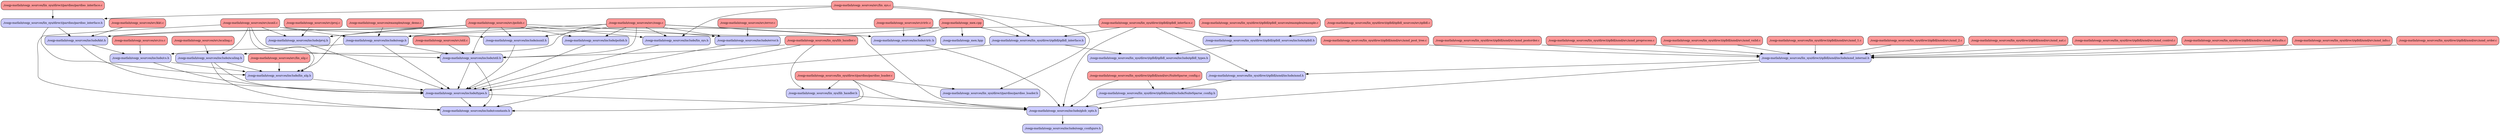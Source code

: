 digraph codeviz {
	graph [bb="0,0,7431.1,7060",
		overlap=scalexy,
		sep="+15,15",
		splines=true,
		start=5
	];
	node [fillcolor="#ff9999",
		fontsize=12,
		label="\N",
		shape=Mrecord,
		style=filled
	];
	"./osqp-matlab/osqp_mex.cpp"	[height=0.51389,
		label="./osqp-matlab/osqp_mex.cpp",
		pos="2491.5,3179.1",
		width=2.5972];
	"./osqp-matlab/osqp_mex.hpp"	[fillcolor="#ccccff",
		height=0.51389,
		label="./osqp-matlab/osqp_mex.hpp",
		pos="1325.8,2326.1",
		width=2.6111];
	"./osqp-matlab/osqp_mex.cpp" -> "./osqp-matlab/osqp_mex.hpp"	[pos="e,1350.5,2344.2 2466.9,3161.1 2317.2,3051.5 1529.7,2475.3 1358.6,2350.1"];
	"./osqp-matlab/osqp_sources/include/ctrlc.h"	[fillcolor="#ccccff",
		height=0.51389,
		label="./osqp-matlab/osqp_sources/include/ctrlc.h",
		pos="4081.5,3204.7",
		width=3.7917];
	"./osqp-matlab/osqp_mex.cpp" -> "./osqp-matlab/osqp_sources/include/ctrlc.h"	[pos="e,3944.8,3202.5 2585,3180.6 2850.8,3184.9 3612.2,3197.1 3934.5,3202.3"];
	"./osqp-matlab/osqp_sources/include/osqp.h"	[fillcolor="#ccccff",
		height=0.51389,
		label="./osqp-matlab/osqp_sources/include/osqp.h",
		pos="2859.2,4903.6",
		width=3.8056];
	"./osqp-matlab/osqp_mex.cpp" -> "./osqp-matlab/osqp_sources/include/osqp.h"	[pos="e,2847.4,4885.2 2489.8,3197.1 2483.6,3263.8 2462.2,3503.2 2455.4,3701.1 2438.3,4196 2762.8,4749.3 2842,4876.5"];
	"./osqp-matlab/osqp_sources/lin_sys/direct/qdldl/qdldl_interface.h"	[fillcolor="#ccccff",
		height=0.51389,
		label="./osqp-matlab/osqp_sources/lin_sys/direct/qdldl/qdldl_interface.h",
		pos="3000,3108",
		width=5.6111];
	"./osqp-matlab/osqp_mex.cpp" -> "./osqp-matlab/osqp_sources/lin_sys/direct/qdldl/qdldl_interface.h"	[pos="e,2871.1,3126.1 2585.1,3166 2662.4,3155.2 2773.3,3139.7 2861,3127.5"];
	"./osqp-matlab/osqp_sources/examples/osqp_demo.c"	[height=0.51389,
		label="./osqp-matlab/osqp_sources/examples/osqp_demo.c",
		pos="2360.7,6330.4",
		width=4.5];
	"./osqp-matlab/osqp_sources/examples/osqp_demo.c" -> "./osqp-matlab/osqp_sources/include/osqp.h"	[pos="e,2852.9,4921.7 2367,6312.4 2419.6,6161.8 2785.2,5115.3 2849.5,4931.2"];
	"./osqp-matlab/osqp_sources/include/auxil.h"	[fillcolor="#ccccff",
		height=0.51389,
		label="./osqp-matlab/osqp_sources/include/auxil.h",
		pos="4065,5345.1",
		width=3.8194];
	"./osqp-matlab/osqp_sources/include/types.h"	[fillcolor="#ccccff",
		height=0.51389,
		label="./osqp-matlab/osqp_sources/include/types.h",
		pos="3680.4,4426.5",
		width=3.8472];
	"./osqp-matlab/osqp_sources/include/auxil.h" -> "./osqp-matlab/osqp_sources/include/types.h"	[pos="e,3687.9,4444.5 4057.3,5326.8 4009.2,5212 3749.9,4592.5 3691.9,4454"];
	"./osqp-matlab/osqp_sources/include/constants.h"	[fillcolor="#ccccff",
		height=0.51389,
		label="./osqp-matlab/osqp_sources/include/constants.h",
		pos="3434.4,4584.9",
		width=4.2083];
	"./osqp-matlab/osqp_sources/include/cs.h"	[fillcolor="#ccccff",
		height=0.51389,
		label="./osqp-matlab/osqp_sources/include/cs.h",
		pos="2274.4,4490.2",
		width=3.5833];
	"./osqp-matlab/osqp_sources/include/lin_alg.h"	[fillcolor="#ccccff",
		height=0.51389,
		label="./osqp-matlab/osqp_sources/include/lin_alg.h",
		pos="2434.3,5180.5",
		width=3.9583];
	"./osqp-matlab/osqp_sources/include/cs.h" -> "./osqp-matlab/osqp_sources/include/lin_alg.h"	[pos="e,2430.1,5162.3 2278.5,4508.3 2300.4,4602.6 2401.1,5037.3 2427.8,5152.5"];
	"./osqp-matlab/osqp_sources/include/cs.h" -> "./osqp-matlab/osqp_sources/include/types.h"	[pos="e,3541.7,4432.8 2403.5,4484.3 2664.8,4472.5 3254.7,4445.8 3531.6,4433.2"];
	"./osqp-matlab/osqp_sources/include/glob_opts.h"	[fillcolor="#ccccff",
		height=0.51389,
		label="./osqp-matlab/osqp_sources/include/glob_opts.h",
		pos="4671.4,3501.3",
		width=4.2083];
	"./osqp-matlab/osqp_sources/include/ctrlc.h" -> "./osqp-matlab/osqp_sources/include/glob_opts.h"	[pos="e,4635.5,3483.2 4117.5,3222.8 4220.1,3274.4 4513.5,3421.9 4626.4,3478.7"];
	"./osqp-matlab/osqp_sources/include/error.h"	[fillcolor="#ccccff",
		height=0.51389,
		label="./osqp-matlab/osqp_sources/include/error.h",
		pos="4509.3,5366.3",
		width=3.8333];
	"./osqp-matlab/osqp_sources/include/error.h" -> "./osqp-matlab/osqp_sources/include/types.h"	[pos="e,3696.3,4444.6 4493.1,5347.9 4389.8,5230.8 3823.7,4589 3703,4452.2"];
	"./osqp-matlab/osqp_sources/include/osqp_configure.h"	[fillcolor="#ccccff",
		height=0.51389,
		label="./osqp-matlab/osqp_sources/include/osqp_configure.h",
		pos="4792.9,2281.5",
		width=4.6944];
	"./osqp-matlab/osqp_sources/include/glob_opts.h" -> "./osqp-matlab/osqp_sources/include/osqp_configure.h"	[pos="e,4791.1,2299.8 4673.2,3483.1 4686.8,3346.2 4773.3,2478.5 4790.1,2309.9"];
	"./osqp-matlab/osqp_sources/include/kkt.h"	[fillcolor="#ccccff",
		height=0.51389,
		label="./osqp-matlab/osqp_sources/include/kkt.h",
		pos="2591.1,3722.3",
		width=3.6806];
	"./osqp-matlab/osqp_sources/include/kkt.h" -> "./osqp-matlab/osqp_sources/include/cs.h"	[pos="e,2281.8,4472.1 2583.6,3740.6 2541.6,3842.3 2336.4,4339.7 2285.7,4462.7"];
	"./osqp-matlab/osqp_sources/include/kkt.h" -> "./osqp-matlab/osqp_sources/include/types.h"	[pos="e,3658.5,4408.3 2629,3740.4 2717.3,3783 2942.8,3894.6 3119.6,4007.5 3332.3,4143.3 3568.8,4334.4 3650.6,4401.8"];
	"./osqp-matlab/osqp_sources/include/lin_alg.h" -> "./osqp-matlab/osqp_sources/include/types.h"	[pos="e,3615.8,4444.6 2448.5,5162.3 2487.6,5112.9 2601.9,4973.7 2719,4882.4 2945,4706 3018.4,4681.5 3279.7,4563.7 3390.2,4514 3524.5,4471.4 \
3606.1,4447.4"];
	"./osqp-matlab/osqp_sources/include/lin_sys.h"	[fillcolor="#ccccff",
		height=0.51389,
		label="./osqp-matlab/osqp_sources/include/lin_sys.h",
		pos="2973.9,4028.7",
		width=3.9583];
	"./osqp-matlab/osqp_sources/include/lin_sys.h" -> "./osqp-matlab/osqp_sources/include/types.h"	[pos="e,3648.4,4408.5 3006.1,4046.8 3121.2,4111.6 3512,4331.7 3639.7,4403.6"];
	"./osqp-matlab/osqp_sources/include/osqp.h" -> "./osqp-matlab/osqp_sources/include/cs.h"	[pos="e,2300,4508.3 2833.7,4885.5 2740,4819.3 2415,4589.6 2308.4,4514.3"];
	"./osqp-matlab/osqp_sources/include/osqp.h" -> "./osqp-matlab/osqp_sources/include/types.h"	[pos="e,3602.5,4444.5 2876.8,4885.4 2931.5,4829.9 3105.6,4660 3279.7,4563.7 3380.9,4507.8 3509,4468.8 3592.7,4447"];
	"./osqp-matlab/osqp_sources/include/util.h"	[fillcolor="#ccccff",
		height=0.51389,
		label="./osqp-matlab/osqp_sources/include/util.h",
		pos="2841,4565",
		width=3.6806];
	"./osqp-matlab/osqp_sources/include/osqp.h" -> "./osqp-matlab/osqp_sources/include/util.h"	[pos="e,2842,4583.3 2858.2,4885.4 2855.2,4829.7 2846.2,4661.3 2842.6,4593.6"];
	"./osqp-matlab/osqp_sources/include/polish.h"	[fillcolor="#ccccff",
		height=0.51389,
		label="./osqp-matlab/osqp_sources/include/polish.h",
		pos="4507.5,4979.9",
		width=3.9028];
	"./osqp-matlab/osqp_sources/include/polish.h" -> "./osqp-matlab/osqp_sources/include/types.h"	[pos="e,3707.6,4444.7 4480.4,4961.8 4358,4879.8 3855.5,4543.7 3716.3,4450.5"];
	"./osqp-matlab/osqp_sources/include/proj.h"	[fillcolor="#ccccff",
		height=0.51389,
		label="./osqp-matlab/osqp_sources/include/proj.h",
		pos="3903.4,5877",
		width=3.75];
	"./osqp-matlab/osqp_sources/include/proj.h" -> "./osqp-matlab/osqp_sources/include/types.h"	[pos="e,3683.2,4444.9 3900.6,5859 3877.2,5707 3713.7,4643 3684.7,4454.9"];
	"./osqp-matlab/osqp_sources/include/scaling.h"	[fillcolor="#ccccff",
		height=0.51389,
		label="./osqp-matlab/osqp_sources/include/scaling.h",
		pos="3545.4,5415.7",
		width=4];
	"./osqp-matlab/osqp_sources/include/scaling.h" -> "./osqp-matlab/osqp_sources/include/constants.h"	[pos="e,3436.9,4603.2 3542.9,5397.6 3528.7,5290.8 3455.7,4744.3 3438.2,4613.2"];
	"./osqp-matlab/osqp_sources/include/scaling.h" -> "./osqp-matlab/osqp_sources/include/lin_alg.h"	[pos="e,2519.6,5198.6 3460,5397.6 3256.3,5354.5 2742.8,5245.8 2529.5,5200.7"];
	"./osqp-matlab/osqp_sources/include/scaling.h" -> "./osqp-matlab/osqp_sources/include/types.h"	[pos="e,3677.9,4444.9 3547.8,5397.7 3564.1,5278.4 3656.4,4602.4 3676.5,4454.9"];
	"./osqp-matlab/osqp_sources/include/types.h" -> "./osqp-matlab/osqp_sources/include/constants.h"	[pos="e,3462.7,4566.7 3652.2,4444.7 3607.5,4473.4 3520.6,4529.4 3471.2,4561.3"];
	"./osqp-matlab/osqp_sources/include/types.h" -> "./osqp-matlab/osqp_sources/include/glob_opts.h"	[pos="e,4651.9,3519.5 3699.7,4408.4 3823.2,4293.2 4500,3661.3 4644.3,3526.6"];
	"./osqp-matlab/osqp_sources/include/util.h" -> "./osqp-matlab/osqp_sources/include/constants.h"	[pos="e,3282.7,4579.8 2973.8,4569.4 3062.2,4572.4 3178.8,4576.3 3272.5,4579.5"];
	"./osqp-matlab/osqp_sources/include/util.h" -> "./osqp-matlab/osqp_sources/include/types.h"	[pos="e,3571.2,4444.5 2950.3,4547 3108,4520.9 3398.1,4473.1 3561.1,4446.2"];
	"./osqp-matlab/osqp_sources/lin_sys/direct/pardiso/pardiso_interface.c"	[height=0.51389,
		label="./osqp-matlab/osqp_sources/lin_sys/direct/pardiso/pardiso_interface.c",
		pos="217.5,4112.4",
		width=6.0417];
	"./osqp-matlab/osqp_sources/lin_sys/direct/pardiso/pardiso_interface.h"	[fillcolor="#ccccff",
		height=0.51389,
		label="./osqp-matlab/osqp_sources/lin_sys/direct/pardiso/pardiso_interface.h",
		pos="1450.8,4139",
		width=6.0556];
	"./osqp-matlab/osqp_sources/lin_sys/direct/pardiso/pardiso_interface.c" -> "./osqp-matlab/osqp_sources/lin_sys/direct/pardiso/pardiso_interface.h"	[pos="e,1232.8,4134.3 435.16,4117.1 656.34,4121.8 997.52,4129.2 1222.5,4134.1"];
	"./osqp-matlab/osqp_sources/lin_sys/direct/pardiso/pardiso_interface.h" -> "./osqp-matlab/osqp_sources/include/kkt.h"	[pos="e,2541.7,3740.4 1500.2,4121 1684.6,4053.6 2332.8,3816.7 2532.2,3743.8"];
	"./osqp-matlab/osqp_sources/lin_sys/direct/pardiso/pardiso_interface.h" -> "./osqp-matlab/osqp_sources/include/lin_alg.h"	[pos="e,2417.2,5162.4 1467.9,4157.1 1585.2,4281.3 2271.2,5007.8 2409.9,5154.7"];
	"./osqp-matlab/osqp_sources/lin_sys/direct/pardiso/pardiso_loader.c"	[height=0.51389,
		label="./osqp-matlab/osqp_sources/lin_sys/direct/pardiso/pardiso_loader.c",
		pos="3818.8,3114.9",
		width=5.8194];
	"./osqp-matlab/osqp_sources/lin_sys/direct/pardiso/pardiso_loader.c" -> "./osqp-matlab/osqp_sources/include/constants.h"	[pos="e,3439.2,4566.7 3814.1,3132.9 3774,3286.3 3491,4368.6 3441.7,4557"];
	"./osqp-matlab/osqp_sources/lin_sys/direct/pardiso/pardiso_loader.c" -> "./osqp-matlab/osqp_sources/include/glob_opts.h"	[pos="e,4597.7,3483.3 3834.7,3132.9 3856.6,3157 3898.6,3199.5 3941.8,3225.9 4157.8,3357.6 4447.3,3443.8 4587.8,3480.7"];
	"./osqp-matlab/osqp_sources/lin_sys/direct/pardiso/pardiso_loader.h"	[fillcolor="#ccccff",
		height=0.51389,
		label="./osqp-matlab/osqp_sources/lin_sys/direct/pardiso/pardiso_loader.h",
		pos="2677.6,2205",
		width=5.8194];
	"./osqp-matlab/osqp_sources/lin_sys/direct/pardiso/pardiso_loader.c" -> "./osqp-matlab/osqp_sources/lin_sys/direct/pardiso/pardiso_loader.h"	[pos="e,2700.4,2223.2 3796,3096.7 3652.3,2982.2 2873.2,2360.9 2708.2,2229.4"];
	"./osqp-matlab/osqp_sources/lin_sys/lib_handler.h"	[fillcolor="#ccccff",
		height=0.51389,
		label="./osqp-matlab/osqp_sources/lin_sys/lib_handler.h",
		pos="4437.2,2782.5",
		width=4.2778];
	"./osqp-matlab/osqp_sources/lin_sys/direct/pardiso/pardiso_loader.c" -> "./osqp-matlab/osqp_sources/lin_sys/lib_handler.h"	[pos="e,4403.5,2800.6 3852.5,3096.8 3957.4,3040.4 4278.1,2868 4394.5,2805.5"];
	"./osqp-matlab/osqp_sources/lin_sys/direct/qdldl/amd/include/SuiteSparse_config.h"	[fillcolor="#ccccff",
		height=0.51389,
		label="./osqp-matlab/osqp_sources/lin_sys/direct/qdldl/amd/include/SuiteSparse_config.h",
		pos="5357.1,3428.5",
		width=7.0556];
	"./osqp-matlab/osqp_sources/lin_sys/direct/qdldl/amd/include/SuiteSparse_config.h" -> "./osqp-matlab/osqp_sources/include/glob_opts.h"	[pos="e,4823,3485.2 5187.2,3446.5 5079,3458 4939.8,3472.8 4833.2,3484.1"];
	"./osqp-matlab/osqp_sources/lin_sys/direct/qdldl/amd/include/amd.h"	[fillcolor="#ccccff",
		height=0.51389,
		label="./osqp-matlab/osqp_sources/lin_sys/direct/qdldl/amd/include/amd.h",
		pos="5164.6,2350.9",
		width=5.8056];
	"./osqp-matlab/osqp_sources/lin_sys/direct/qdldl/amd/include/amd.h" -> "./osqp-matlab/osqp_sources/lin_sys/direct/qdldl/amd/include/SuiteSparse_config.h"	[pos="e,5353.9,3410.5 5167.9,2369.1 5190.5,2495.9 5324.4,3245.2 5352.1,3400.4"];
	"./osqp-matlab/osqp_sources/lin_sys/direct/qdldl/amd/include/amd_internal.h"	[fillcolor="#ccccff",
		height=0.51389,
		label="./osqp-matlab/osqp_sources/lin_sys/direct/qdldl/amd/include/amd_internal.h",
		pos="6018.2,3081.7",
		width=6.5417];
	"./osqp-matlab/osqp_sources/lin_sys/direct/qdldl/amd/include/amd_internal.h" -> "./osqp-matlab/osqp_sources/include/glob_opts.h"	[pos="e,4729.4,3483.2 5960.3,3099.7 5742.6,3167.6 4972.8,3407.4 4739.2,3480.2"];
	"./osqp-matlab/osqp_sources/lin_sys/direct/qdldl/amd/include/amd_internal.h" -> "./osqp-matlab/osqp_sources/lin_sys/direct/qdldl/amd/include/amd.h"	[pos="e,5185.8,2369 5997.1,3063.6 5881.7,2964.8 5327.1,2490 5193.6,2375.7"];
	"./osqp-matlab/osqp_sources/lin_sys/direct/qdldl/amd/src/SuiteSparse_config.c"	[height=0.51389,
		label="./osqp-matlab/osqp_sources/lin_sys/direct/qdldl/amd/src/SuiteSparse_config.c",
		pos="5433.4,4195.2",
		width=6.6944];
	"./osqp-matlab/osqp_sources/lin_sys/direct/qdldl/amd/src/SuiteSparse_config.c" -> "./osqp-matlab/osqp_sources/include/glob_opts.h"	[pos="e,4691.2,3519.3 5413.4,4177 5308.3,4081.3 4819.7,3636.3 4698.6,3526.1"];
	"./osqp-matlab/osqp_sources/lin_sys/direct/qdldl/amd/src/SuiteSparse_config.c" -> "./osqp-matlab/osqp_sources/lin_sys/direct/qdldl/amd/include/SuiteSparse_config.h"	[pos="e,5358.9,3446.5 5431.6,4177 5421.5,4075.6 5372.3,3580.7 5359.9,3456.7"];
	"./osqp-matlab/osqp_sources/lin_sys/direct/qdldl/amd/src/amd_1.c"	[height=0.51389,
		label="./osqp-matlab/osqp_sources/lin_sys/direct/qdldl/amd/src/amd_1.c",
		pos="6782.2,2212.9",
		width=5.6389];
	"./osqp-matlab/osqp_sources/lin_sys/direct/qdldl/amd/src/amd_1.c" -> "./osqp-matlab/osqp_sources/lin_sys/direct/qdldl/amd/include/amd_internal.h"	[pos="e,6034.1,3063.7 6766.3,2231 6668.9,2341.8 6155,2926.2 6040.7,3056.1"];
	"./osqp-matlab/osqp_sources/lin_sys/direct/qdldl/amd/src/amd_2.c"	[height=0.51389,
		label="./osqp-matlab/osqp_sources/lin_sys/direct/qdldl/amd/src/amd_2.c",
		pos="7228.1,3521.1",
		width=5.6389];
	"./osqp-matlab/osqp_sources/lin_sys/direct/qdldl/amd/src/amd_2.c" -> "./osqp-matlab/osqp_sources/lin_sys/direct/qdldl/amd/include/amd_internal.h"	[pos="e,6067.2,3099.7 7177.9,3503.1 7073.6,3465.7 6826.1,3376.7 6618.6,3301.4 6419.8,3229.2 6184.3,3142.8 6076.9,3103.3"];
	"./osqp-matlab/osqp_sources/lin_sys/direct/qdldl/amd/src/amd_aat.c"	[height=0.51389,
		label="./osqp-matlab/osqp_sources/lin_sys/direct/qdldl/amd/src/amd_aat.c",
		pos="7050,3999.4",
		width=5.8056];
	"./osqp-matlab/osqp_sources/lin_sys/direct/qdldl/amd/src/amd_aat.c" -> "./osqp-matlab/osqp_sources/lin_sys/direct/qdldl/amd/include/amd_internal.h"	[pos="e,6038.9,3100.1 7029.4,3981.1 6899.6,3865.7 6196.4,3240.2 6046.4,3106.8"];
	"./osqp-matlab/osqp_sources/lin_sys/direct/qdldl/amd/src/amd_control.c"	[height=0.51389,
		label="./osqp-matlab/osqp_sources/lin_sys/direct/qdldl/amd/src/amd_control.c",
		pos="7197.9,2929",
		width=6.1389];
	"./osqp-matlab/osqp_sources/lin_sys/direct/qdldl/amd/src/amd_control.c" -> "./osqp-matlab/osqp_sources/lin_sys/direct/qdldl/amd/include/amd_internal.h"	[pos="e,6157.3,3063.7 7058.8,2947 6835.2,2975.9 6397.4,3032.6 6167.4,3062.4"];
	"./osqp-matlab/osqp_sources/lin_sys/direct/qdldl/amd/src/amd_defaults.c"	[height=0.51389,
		label="./osqp-matlab/osqp_sources/lin_sys/direct/qdldl/amd/src/amd_defaults.c",
		pos="6588,3955.1",
		width=6.1944];
	"./osqp-matlab/osqp_sources/lin_sys/direct/qdldl/amd/src/amd_defaults.c" -> "./osqp-matlab/osqp_sources/lin_sys/direct/qdldl/amd/include/amd_internal.h"	[pos="e,6030.1,3099.8 6576.1,3936.8 6503.6,3825.7 6121.7,3240.4 6035.5,3108.2"];
	"./osqp-matlab/osqp_sources/lin_sys/direct/qdldl/amd/src/amd_info.c"	[height=0.51389,
		label="./osqp-matlab/osqp_sources/lin_sys/direct/qdldl/amd/src/amd_info.c",
		pos="6832.3,3280.2",
		width=5.8472];
	"./osqp-matlab/osqp_sources/lin_sys/direct/qdldl/amd/src/amd_info.c" -> "./osqp-matlab/osqp_sources/lin_sys/direct/qdldl/amd/include/amd_internal.h"	[pos="e,6092.2,3099.7 6758.3,3262.1 6606.6,3225.2 6261.6,3141 6102,3102.1"];
	"./osqp-matlab/osqp_sources/lin_sys/direct/qdldl/amd/src/amd_order.c"	[height=0.51389,
		label="./osqp-matlab/osqp_sources/lin_sys/direct/qdldl/amd/src/amd_order.c",
		pos="6225.7,2105.9",
		width=5.9861];
	"./osqp-matlab/osqp_sources/lin_sys/direct/qdldl/amd/src/amd_order.c" -> "./osqp-matlab/osqp_sources/lin_sys/direct/qdldl/amd/include/amd_internal.h"	[pos="e,6022.1,3063.6 6221.8,2124.1 6196.5,2243 6055,2908.5 6024.2,3053.7"];
	"./osqp-matlab/osqp_sources/lin_sys/direct/qdldl/amd/src/amd_post_tree.c"	[height=0.51389,
		label="./osqp-matlab/osqp_sources/lin_sys/direct/qdldl/amd/src/amd_post_tree.c",
		pos="6678.9,4358.3",
		width=6.3056];
	"./osqp-matlab/osqp_sources/lin_sys/direct/qdldl/amd/src/amd_post_tree.c" -> "./osqp-matlab/osqp_sources/lin_sys/direct/qdldl/amd/include/amd_internal.h"	[pos="e,6022.8,3099.7 6660,4340.1 6606.6,4288 6452.8,4131.7 6361.8,3976.3 6176.1,3659.2 6055.1,3223.3 6025.4,3109.7"];
	"./osqp-matlab/osqp_sources/lin_sys/direct/qdldl/amd/src/amd_postorder.c"	[height=0.51389,
		label="./osqp-matlab/osqp_sources/lin_sys/direct/qdldl/amd/src/amd_postorder.c",
		pos="6011.6,1663.8",
		width=6.3333];
	"./osqp-matlab/osqp_sources/lin_sys/direct/qdldl/amd/src/amd_postorder.c" -> "./osqp-matlab/osqp_sources/lin_sys/direct/qdldl/amd/include/amd_internal.h"	[pos="e,6017.8,3063.7 6011.4,1681.9 6010.5,1740.2 6007.8,1928.7 6007,2084.7 6004.9,2468.7 6014.9,2935.8 6017.6,3053.7"];
	"./osqp-matlab/osqp_sources/lin_sys/direct/qdldl/amd/src/amd_preprocess.c"	[height=0.51389,
		label="./osqp-matlab/osqp_sources/lin_sys/direct/qdldl/amd/src/amd_preprocess.c",
		pos="7012.8,2532.8",
		width=6.4583];
	"./osqp-matlab/osqp_sources/lin_sys/direct/qdldl/amd/src/amd_preprocess.c" -> "./osqp-matlab/osqp_sources/lin_sys/direct/qdldl/amd/include/amd_internal.h"	[pos="e,6051,3063.6 6979.9,2550.9 6831.8,2632.7 6224.9,2967.6 6059.8,3058.7"];
	"./osqp-matlab/osqp_sources/lin_sys/direct/qdldl/amd/src/amd_valid.c"	[height=0.51389,
		label="./osqp-matlab/osqp_sources/lin_sys/direct/qdldl/amd/src/amd_valid.c",
		pos="6524.4,1801.3",
		width=5.9444];
	"./osqp-matlab/osqp_sources/lin_sys/direct/qdldl/amd/src/amd_valid.c" -> "./osqp-matlab/osqp_sources/lin_sys/direct/qdldl/amd/include/amd_internal.h"	[pos="e,6027.7,3063.7 6521.1,1819.6 6511.8,1869.7 6483.6,2012.8 6444.4,2127.1 6314.1,2507 6090.6,2943.4 6032.4,3054.8"];
	"./osqp-matlab/osqp_sources/lin_sys/direct/qdldl/qdldl_interface.c"	[height=0.51389,
		label="./osqp-matlab/osqp_sources/lin_sys/direct/qdldl/qdldl_interface.c",
		pos="3686.6,2461",
		width=5.6111];
	"./osqp-matlab/osqp_sources/lin_sys/direct/qdldl/qdldl_interface.c" -> "./osqp-matlab/osqp_sources/include/glob_opts.h"	[pos="e,4654.2,3483.1 3703.7,2479 3821.2,2603.1 4508.1,3328.8 4646.9,3475.4"];
	"./osqp-matlab/osqp_sources/lin_sys/direct/qdldl/qdldl_interface.c" -> "./osqp-matlab/osqp_sources/include/kkt.h"	[pos="e,2612.5,3704.1 3675.3,2479.2 3624.8,2559.3 3414.1,2887.9 3205.2,3129.2 2998.9,3367.5 2711.8,3619 2620.3,3697.5"];
	"./osqp-matlab/osqp_sources/lin_sys/direct/qdldl/qdldl_interface.c" -> "./osqp-matlab/osqp_sources/lin_sys/direct/qdldl/amd/include/amd.h"	[pos="e,4955.6,2366.4 3888.7,2445.9 4165.3,2425.3 4660.2,2388.5 4945.6,2367.2"];
	"./osqp-matlab/osqp_sources/lin_sys/direct/qdldl/qdldl_interface.c" -> "./osqp-matlab/osqp_sources/lin_sys/direct/qdldl/qdldl_interface.h"	[pos="e,3019.3,3089.9 3667.2,2479.3 3570.2,2570.7 3139,2977 3026.8,3082.8"];
	"./osqp-matlab/osqp_sources/lin_sys/direct/qdldl/qdldl_sources/include/qdldl.h"	[fillcolor="#ccccff",
		height=0.51389,
		label="./osqp-matlab/osqp_sources/lin_sys/direct/qdldl/qdldl_sources/include/qdldl.h",
		pos="3232.1,1174",
		width=6.6389];
	"./osqp-matlab/osqp_sources/lin_sys/direct/qdldl/qdldl_interface.c" -> "./osqp-matlab/osqp_sources/lin_sys/direct/qdldl/qdldl_sources/include/qdldl.h"	[pos="e,3238.6,1192.4 3680.2,2442.8 3630.2,2301.1 3303.2,1375.1 3242,1201.8"];
	"./osqp-matlab/osqp_sources/lin_sys/direct/qdldl/qdldl_interface.h" -> "./osqp-matlab/osqp_sources/include/types.h"	[pos="e,3669.8,4408.4 3007.8,3126.1 3037.4,3194.1 3145.5,3440.8 3245.8,3638.7 3399.7,3942.4 3606.6,4300.1 3664.6,4399.6"];
	"./osqp-matlab/osqp_sources/lin_sys/direct/qdldl/qdldl_sources/include/qdldl_types.h"	[fillcolor="#ccccff",
		height=0.51389,
		label="./osqp-matlab/osqp_sources/lin_sys/direct/qdldl/qdldl_sources/include/qdldl_types.h",
		pos="2327.6,1799",
		width=7.1528];
	"./osqp-matlab/osqp_sources/lin_sys/direct/qdldl/qdldl_interface.h" -> "./osqp-matlab/osqp_sources/lin_sys/direct/qdldl/qdldl_sources/include/qdldl_types.h"	[pos="e,2331.8,1817 2986.8,3090 2921.9,3000.7 2633.1,2594.8 2464.9,2226.2 2398.9,2081.6 2350.9,1896.1 2334.1,1826.8"];
	"./osqp-matlab/osqp_sources/lin_sys/direct/qdldl/qdldl_sources/examples/example.c"	[height=0.51389,
		label="./osqp-matlab/osqp_sources/lin_sys/direct/qdldl/qdldl_sources/examples/example.c",
		pos="2554.6,200.7",
		width=7.0833];
	"./osqp-matlab/osqp_sources/lin_sys/direct/qdldl/qdldl_sources/examples/example.c" -> "./osqp-matlab/osqp_sources/lin_sys/direct/qdldl/qdldl_sources/include/qdldl.h"	[pos="e,3219.6,1155.9 2567.2,218.85 2650,337.76 3114.7,1005.2 3213.6,1147.3"];
	"./osqp-matlab/osqp_sources/lin_sys/direct/qdldl/qdldl_sources/include/qdldl.h" -> "./osqp-matlab/osqp_sources/lin_sys/direct/qdldl/qdldl_sources/include/qdldl_types.h"	[pos="e,2353.8,1780.9 3206,1192 3077.1,1281.1 2508.4,1674 2362.1,1775.2"];
	"./osqp-matlab/osqp_sources/lin_sys/direct/qdldl/qdldl_sources/src/qdldl.c"	[height=0.51389,
		label="./osqp-matlab/osqp_sources/lin_sys/direct/qdldl/qdldl_sources/src/qdldl.c",
		pos="3448.6,18.5",
		width=6.2778];
	"./osqp-matlab/osqp_sources/lin_sys/direct/qdldl/qdldl_sources/src/qdldl.c" -> "./osqp-matlab/osqp_sources/lin_sys/direct/qdldl/qdldl_sources/include/qdldl.h"	[pos="e,3235.5,1155.8 3445.2,36.649 3420.5,168.84 3267.9,982.99 3237.4,1145.7"];
	"./osqp-matlab/osqp_sources/lin_sys/lib_handler.c"	[height=0.51389,
		label="./osqp-matlab/osqp_sources/lin_sys/lib_handler.c",
		pos="3402.5,3617.5",
		width=4.2639];
	"./osqp-matlab/osqp_sources/lin_sys/lib_handler.c" -> "./osqp-matlab/osqp_sources/include/constants.h"	[pos="e,3433.8,4566.6 3403.1,3635.5 3407,3753.1 3428.7,4410.5 3433.5,4556.3"];
	"./osqp-matlab/osqp_sources/lin_sys/lib_handler.c" -> "./osqp-matlab/osqp_sources/include/util.h"	[pos="e,2851.9,4546.7 3391.8,3635.6 3322.7,3752.1 2940.6,4397 2857.1,4537.8"];
	"./osqp-matlab/osqp_sources/lin_sys/lib_handler.c" -> "./osqp-matlab/osqp_sources/lin_sys/lib_handler.h"	[pos="e,4419.4,2800.7 3422,3599.5 3490.1,3537.1 3724.9,3326.2 3941.8,3183.5 3979.5,3158.7 3994.3,3161.6 4031.5,3136.1 4187.7,3028.9 4351.1,\
2869.6 4412.2,2808"];
	"./osqp-matlab/osqp_sources/lin_sys/lib_handler.h" -> "./osqp-matlab/osqp_sources/include/glob_opts.h"	[pos="e,4665.5,3483.2 4443.1,2800.6 4474.7,2897.6 4623.9,3355.4 4662.3,3473.5"];
	"./osqp-matlab/osqp_sources/src/auxil.c"	[height=0.51389,
		label="./osqp-matlab/osqp_sources/src/auxil.c",
		pos="2920,5769.8",
		width=3.4583];
	"./osqp-matlab/osqp_sources/src/auxil.c" -> "./osqp-matlab/osqp_sources/include/auxil.h"	[pos="e,4016.3,5363.2 2968.9,5751.7 3153.3,5683.3 3807.4,5440.7 4006.8,5366.7"];
	"./osqp-matlab/osqp_sources/src/auxil.c" -> "./osqp-matlab/osqp_sources/include/constants.h"	[pos="e,3421.7,4603 2923.8,5751.7 2940,5675.8 3007.3,5376.9 3107,5147.3 3201.6,4929.3 3361.9,4689.8 3416,4611.4"];
	"./osqp-matlab/osqp_sources/src/auxil.c" -> "./osqp-matlab/osqp_sources/include/lin_alg.h"	[pos="e,2449.2,5198.6 2905,5751.5 2834.6,5666.1 2538,5306.4 2455.6,5206.4"];
	"./osqp-matlab/osqp_sources/src/auxil.c" -> "./osqp-matlab/osqp_sources/include/osqp.h"	[pos="e,2860.5,4921.9 2918.8,5751.7 2911.1,5642.2 2870.7,5068 2861.2,4932.3"];
	"./osqp-matlab/osqp_sources/src/auxil.c" -> "./osqp-matlab/osqp_sources/include/proj.h"	[pos="e,3768,5862.3 3044.6,5783.4 3226.7,5803.3 3564.9,5840.1 3758.1,5861.2"];
	"./osqp-matlab/osqp_sources/src/auxil.c" -> "./osqp-matlab/osqp_sources/include/scaling.h"	[pos="e,3513.6,5433.7 2951.9,5751.8 3056.3,5692.6 3388.2,5504.7 3504.6,5438.8"];
	"./osqp-matlab/osqp_sources/src/auxil.c" -> "./osqp-matlab/osqp_sources/include/util.h"	[pos="e,2853.9,4583.1 2925.9,5751.7 2955,5658.5 3080,5224.5 2999.4,4882.4 2972,4766.2 2895.3,4644 2859.7,4591.5"];
	"./osqp-matlab/osqp_sources/src/cs.c"	[height=0.51389,
		label="./osqp-matlab/osqp_sources/src/cs.c",
		pos="1065.5,4990.7",
		width=3.2361];
	"./osqp-matlab/osqp_sources/src/cs.c" -> "./osqp-matlab/osqp_sources/include/cs.h"	[pos="e,2230.7,4508.3 1109.2,4972.5 1295,4895.6 2018.9,4595.9 2221.4,4512.1"];
	"./osqp-matlab/osqp_sources/src/ctrlc.c"	[height=0.51389,
		label="./osqp-matlab/osqp_sources/src/ctrlc.c",
		pos="4078.5,1612.1",
		width=3.4444];
	"./osqp-matlab/osqp_sources/src/ctrlc.c" -> "./osqp-matlab/osqp_sources/include/ctrlc.h"	[pos="e,4081.5,3186.4 4078.5,1630.3 4078.8,1791.5 4081.1,2976.6 4081.4,3176.2"];
	"./osqp-matlab/osqp_sources/src/error.c"	[height=0.51389,
		label="./osqp-matlab/osqp_sources/src/error.c",
		pos="5162.2,6458.7",
		width=3.4861];
	"./osqp-matlab/osqp_sources/src/error.c" -> "./osqp-matlab/osqp_sources/include/error.h"	[pos="e,4520.2,5384.5 5151.5,6440.6 5075.2,6313.1 4617.8,5547.9 4525.5,5393.4"];
	"./osqp-matlab/osqp_sources/src/kkt.c"	[height=0.51389,
		label="./osqp-matlab/osqp_sources/src/kkt.c",
		pos="1277.3,3183.7",
		width=3.3194];
	"./osqp-matlab/osqp_sources/src/kkt.c" -> "./osqp-matlab/osqp_sources/include/kkt.h"	[pos="e,2546.9,3704.2 1321.4,3201.7 1518.8,3282.7 2321.5,3611.8 2537.4,3700.3"];
	"./osqp-matlab/osqp_sources/src/lin_alg.c"	[height=0.51389,
		label="./osqp-matlab/osqp_sources/src/lin_alg.c",
		pos="1734.7,6241",
		width=3.6111];
	"./osqp-matlab/osqp_sources/src/lin_alg.c" -> "./osqp-matlab/osqp_sources/include/lin_alg.h"	[pos="e,2422.4,5198.6 1746.9,6222.6 1830.2,6096.2 2317.4,5357.7 2416.7,5207.3"];
	"./osqp-matlab/osqp_sources/src/lin_sys.c"	[height=0.51389,
		label="./osqp-matlab/osqp_sources/src/lin_sys.c",
		pos="1872.9,3166.4",
		width=3.6111];
	"./osqp-matlab/osqp_sources/src/lin_sys.c" -> "./osqp-matlab/osqp_sources/include/lin_sys.h"	[pos="e,2932.3,4010.6 1887.8,3184.5 1950.7,3260 2202.5,3554.6 2455.4,3743.5 2613.7,3861.8 2826.8,3963.3 2923.1,4006.5"];
	"./osqp-matlab/osqp_sources/src/lin_sys.c" -> "./osqp-matlab/osqp_sources/lin_sys/direct/pardiso/pardiso_interface.h"	[pos="e,1458.7,4121 1865.1,3184.6 1813.6,3303.2 1525.2,3967.7 1462.8,4111.6"];
	"./osqp-matlab/osqp_sources/src/lin_sys.c" -> "./osqp-matlab/osqp_sources/lin_sys/direct/pardiso/pardiso_loader.h"	[pos="e,2662.4,2223.1 1888.3,3148.1 1987.7,3029.3 2539.4,2370.1 2655.9,2230.8"];
	"./osqp-matlab/osqp_sources/src/lin_sys.c" -> "./osqp-matlab/osqp_sources/lin_sys/direct/qdldl/qdldl_interface.h"	[pos="e,2797.8,3118.5 2003,3159.7 2195.1,3149.7 2556.8,3131 2787.6,3119"];
	"./osqp-matlab/osqp_sources/src/osqp.c"	[height=0.51389,
		label="./osqp-matlab/osqp_sources/src/osqp.c",
		pos="4108.2,4368.9",
		width=3.4444];
	"./osqp-matlab/osqp_sources/src/osqp.c" -> "./osqp-matlab/osqp_sources/include/auxil.h"	[pos="e,4065.8,5327.1 4107.3,4387.1 4102.1,4505.9 4072.7,5170.6 4066.3,5316.7"];
	"./osqp-matlab/osqp_sources/src/osqp.c" -> "./osqp-matlab/osqp_sources/include/ctrlc.h"	[pos="e,4081.9,3222.9 4107.7,4350.6 4104.7,4217.4 4085.9,3397.1 4082.1,3233.2"];
	"./osqp-matlab/osqp_sources/src/osqp.c" -> "./osqp-matlab/osqp_sources/include/error.h"	[pos="e,4502,5348.1 4115.5,4387.1 4163.9,4507.6 4439.1,5191.7 4498.1,5338.5"];
	"./osqp-matlab/osqp_sources/src/osqp.c" -> "./osqp-matlab/osqp_sources/include/glob_opts.h"	[pos="e,4659.7,3519.3 4119.9,4350.8 4191.5,4240.5 4568.3,3660.1 4654,3528"];
	"./osqp-matlab/osqp_sources/src/osqp.c" -> "./osqp-matlab/osqp_sources/include/lin_sys.h"	[pos="e,3034,4046.7 4048,4350.8 3854.7,4292.9 3250.1,4111.5 3043.8,4049.6"];
	"./osqp-matlab/osqp_sources/src/osqp.c" -> "./osqp-matlab/osqp_sources/include/osqp.h"	[pos="e,2905.6,4885.4 4070,4387 3984.4,4427.5 3770.6,4527.7 3589.1,4606.1 3339.6,4713.9 3037.9,4833.5 2915.2,4881.7"];
	"./osqp-matlab/osqp_sources/src/osqp.c" -> "./osqp-matlab/osqp_sources/include/polish.h"	[pos="e,4495.6,4961.6 4120.1,4387.2 4177.2,4474.5 4422,4849 4489.9,4953"];
	"./osqp-matlab/osqp_sources/src/osqp.c" -> "./osqp-matlab/osqp_sources/include/scaling.h"	[pos="e,3555.2,5397.4 4098.4,4387.1 4031.5,4511.5 3641,5237.8 3560.1,5388.4"];
	"./osqp-matlab/osqp_sources/src/osqp.c" -> "./osqp-matlab/osqp_sources/include/util.h"	[pos="e,2973.7,4555.5 4052.3,4387 3995.1,4404.8 3903.2,4431.8 3822.1,4447.7 3526.9,4505.7 3175.8,4539.3 2983.9,4554.7"];
	"./osqp-matlab/osqp_sources/src/polish.c"	[height=0.51389,
		label="./osqp-matlab/osqp_sources/src/polish.c",
		pos="3238.2,5168.5",
		width=3.5556];
	"./osqp-matlab/osqp_sources/src/polish.c" -> "./osqp-matlab/osqp_sources/include/auxil.h"	[pos="e,3980.5,5327.1 3322.8,5186.6 3478.2,5219.8 3808.1,5290.3 3970.5,5325"];
	"./osqp-matlab/osqp_sources/src/polish.c" -> "./osqp-matlab/osqp_sources/include/error.h"	[pos="e,4393.3,5348.2 3354.1,5186.6 3592.5,5223.6 4136.3,5308.2 4383.2,5346.6"];
	"./osqp-matlab/osqp_sources/src/polish.c" -> "./osqp-matlab/osqp_sources/include/kkt.h"	[pos="e,2599.9,3740.4 3231,5150.5 3200.9,5075.6 3082.4,4781.8 2976.7,4543.8 2837,4228.9 2654.6,3852.5 2604.4,3749.5"];
	"./osqp-matlab/osqp_sources/src/polish.c" -> "./osqp-matlab/osqp_sources/include/lin_alg.h"	[pos="e,2577,5178.4 3109.9,5170.4 2967.8,5172.6 2738.7,5176 2587.3,5178.2"];
	"./osqp-matlab/osqp_sources/src/polish.c" -> "./osqp-matlab/osqp_sources/include/lin_sys.h"	[pos="e,2978.2,4046.9 3233.9,5150.2 3203.4,5018.5 3017.9,4218.4 2980.5,4057"];
	"./osqp-matlab/osqp_sources/src/polish.c" -> "./osqp-matlab/osqp_sources/include/polish.h"	[pos="e,4386,4997.9 3359.3,5150.5 3598.3,5115 4128.7,5036.2 4375.9,4999.4"];
	"./osqp-matlab/osqp_sources/src/polish.c" -> "./osqp-matlab/osqp_sources/include/proj.h"	[pos="e,3877.2,5858.9 3246.5,5186.7 3267.8,5232 3327.2,5352 3398.2,5436.9 3550.8,5619.6 3782.3,5791.5 3869,5853.1"];
	"./osqp-matlab/osqp_sources/src/polish.c" -> "./osqp-matlab/osqp_sources/include/util.h"	[pos="e,2853.1,4583.3 3226.3,5150.5 3169.6,5064.3 2926.6,4695.1 2858.7,4591.9"];
	"./osqp-matlab/osqp_sources/src/proj.c"	[height=0.51389,
		label="./osqp-matlab/osqp_sources/src/proj.c",
		pos="4282.6,7041.5",
		width=3.4028];
	"./osqp-matlab/osqp_sources/src/proj.c" -> "./osqp-matlab/osqp_sources/include/proj.h"	[pos="e,3909.3,5895.3 4276.7,7023.2 4233.2,6889.9 3965.5,6067.9 3912.5,5905.1"];
	"./osqp-matlab/osqp_sources/src/scaling.c"	[height=0.51389,
		label="./osqp-matlab/osqp_sources/src/scaling.c",
		pos="3532.8,6778.9",
		width=3.6528];
	"./osqp-matlab/osqp_sources/src/scaling.c" -> "./osqp-matlab/osqp_sources/include/scaling.h"	[pos="e,3545.2,5433.9 3533,6760.7 3534.3,6613.8 3543.4,5624.3 3545.1,5443.9"];
	"./osqp-matlab/osqp_sources/src/util.c"	[height=0.51389,
		label="./osqp-matlab/osqp_sources/src/util.c",
		pos="1636.1,5441.2",
		width=3.3194];
	"./osqp-matlab/osqp_sources/src/util.c" -> "./osqp-matlab/osqp_sources/include/util.h"	[pos="e,2816,4583.2 1661,5423.1 1814.5,5311.4 2632.4,4716.7 2807.9,4589.1"];
}
